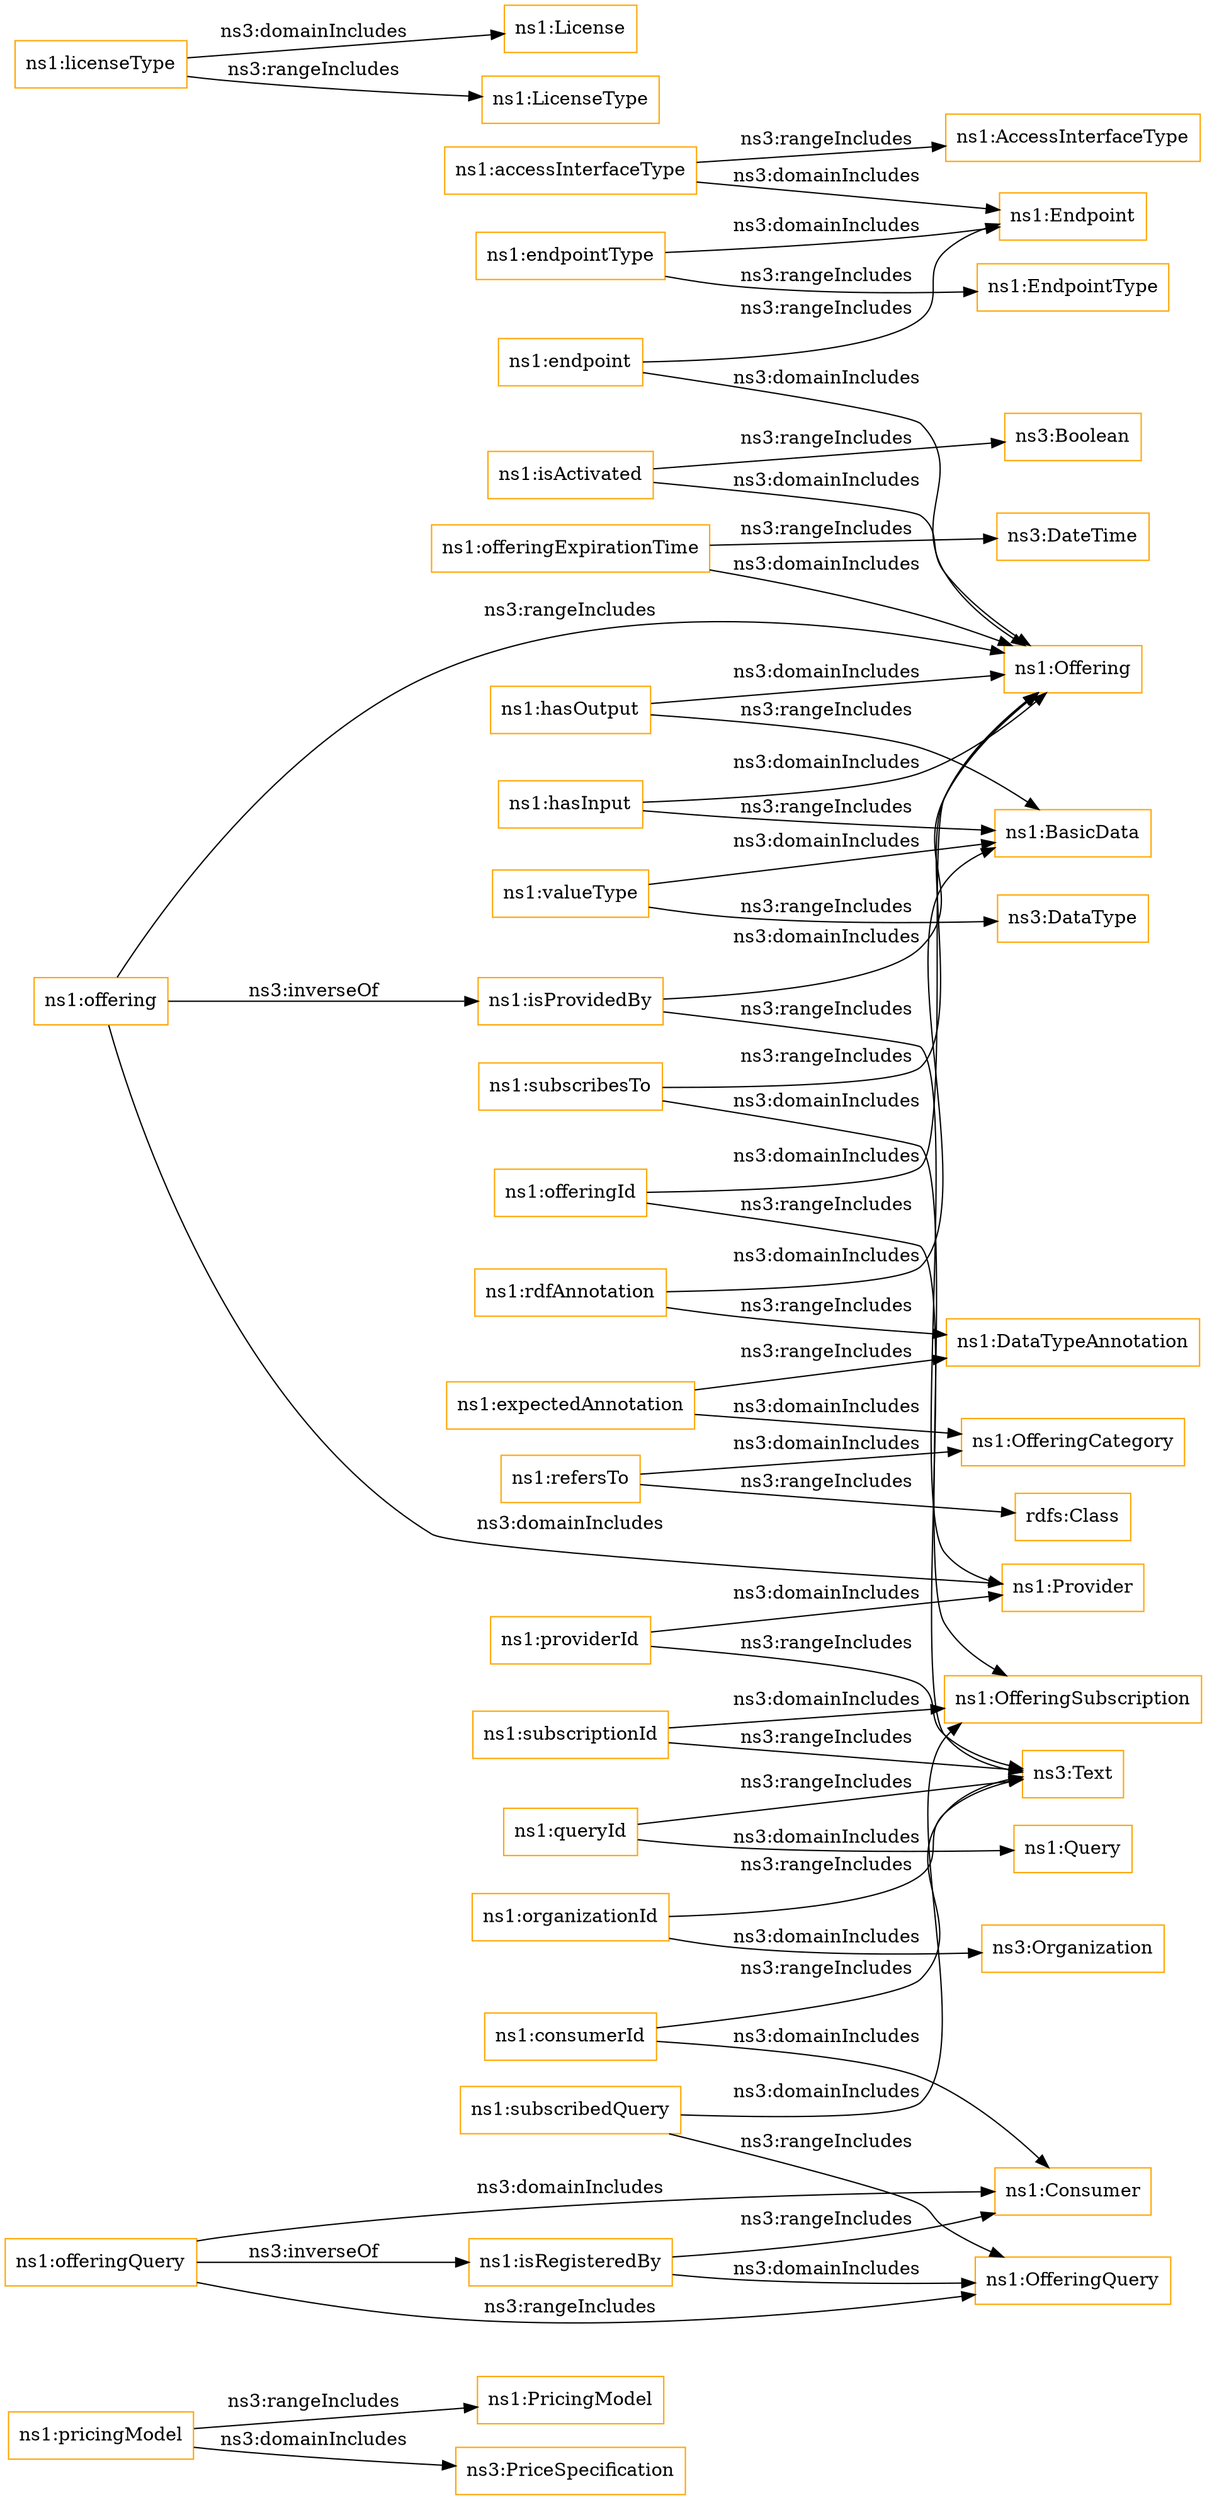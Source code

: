 digraph ar2dtool_diagram { 
rankdir=LR;
size="1501"
node [shape = rectangle, color="orange"]; "ns1:PricingModel" "ns1:AccessInterfaceType" "ns1:OfferingQuery" "ns1:Consumer" "ns1:Endpoint" "ns1:EndpointType" "ns1:License" "ns1:BasicData" "ns1:Provider" "ns1:OfferingCategory" "ns1:LicenseType" "ns1:OfferingSubscription" "ns1:DataTypeAnnotation" "ns1:Offering" ; /*classes style*/
	"ns1:hasOutput" -> "ns1:Offering" [ label = "ns3:domainIncludes" ];
	"ns1:hasOutput" -> "ns1:BasicData" [ label = "ns3:rangeIncludes" ];
	"ns1:licenseType" -> "ns1:License" [ label = "ns3:domainIncludes" ];
	"ns1:licenseType" -> "ns1:LicenseType" [ label = "ns3:rangeIncludes" ];
	"ns1:offering" -> "ns1:Offering" [ label = "ns3:rangeIncludes" ];
	"ns1:offering" -> "ns1:Provider" [ label = "ns3:domainIncludes" ];
	"ns1:offering" -> "ns1:isProvidedBy" [ label = "ns3:inverseOf" ];
	"ns1:consumerId" -> "ns3:Text" [ label = "ns3:rangeIncludes" ];
	"ns1:consumerId" -> "ns1:Consumer" [ label = "ns3:domainIncludes" ];
	"ns1:isActivated" -> "ns3:Boolean" [ label = "ns3:rangeIncludes" ];
	"ns1:isActivated" -> "ns1:Offering" [ label = "ns3:domainIncludes" ];
	"ns1:endpointType" -> "ns1:EndpointType" [ label = "ns3:rangeIncludes" ];
	"ns1:endpointType" -> "ns1:Endpoint" [ label = "ns3:domainIncludes" ];
	"ns1:isProvidedBy" -> "ns1:Provider" [ label = "ns3:rangeIncludes" ];
	"ns1:isProvidedBy" -> "ns1:Offering" [ label = "ns3:domainIncludes" ];
	"ns1:expectedAnnotation" -> "ns1:DataTypeAnnotation" [ label = "ns3:rangeIncludes" ];
	"ns1:expectedAnnotation" -> "ns1:OfferingCategory" [ label = "ns3:domainIncludes" ];
	"ns1:offeringExpirationTime" -> "ns1:Offering" [ label = "ns3:domainIncludes" ];
	"ns1:offeringExpirationTime" -> "ns3:DateTime" [ label = "ns3:rangeIncludes" ];
	"ns1:endpoint" -> "ns1:Endpoint" [ label = "ns3:rangeIncludes" ];
	"ns1:endpoint" -> "ns1:Offering" [ label = "ns3:domainIncludes" ];
	"ns1:accessInterfaceType" -> "ns1:Endpoint" [ label = "ns3:domainIncludes" ];
	"ns1:accessInterfaceType" -> "ns1:AccessInterfaceType" [ label = "ns3:rangeIncludes" ];
	"ns1:hasInput" -> "ns1:Offering" [ label = "ns3:domainIncludes" ];
	"ns1:hasInput" -> "ns1:BasicData" [ label = "ns3:rangeIncludes" ];
	"ns1:subscriptionId" -> "ns3:Text" [ label = "ns3:rangeIncludes" ];
	"ns1:subscriptionId" -> "ns1:OfferingSubscription" [ label = "ns3:domainIncludes" ];
	"ns1:organizationId" -> "ns3:Text" [ label = "ns3:rangeIncludes" ];
	"ns1:organizationId" -> "ns3:Organization" [ label = "ns3:domainIncludes" ];
	"ns1:offeringId" -> "ns3:Text" [ label = "ns3:rangeIncludes" ];
	"ns1:offeringId" -> "ns1:Offering" [ label = "ns3:domainIncludes" ];
	"ns1:subscribesTo" -> "ns1:OfferingSubscription" [ label = "ns3:domainIncludes" ];
	"ns1:subscribesTo" -> "ns1:Offering" [ label = "ns3:rangeIncludes" ];
	"ns1:providerId" -> "ns1:Provider" [ label = "ns3:domainIncludes" ];
	"ns1:providerId" -> "ns3:Text" [ label = "ns3:rangeIncludes" ];
	"ns1:offeringQuery" -> "ns1:Consumer" [ label = "ns3:domainIncludes" ];
	"ns1:offeringQuery" -> "ns1:isRegisteredBy" [ label = "ns3:inverseOf" ];
	"ns1:offeringQuery" -> "ns1:OfferingQuery" [ label = "ns3:rangeIncludes" ];
	"ns1:pricingModel" -> "ns1:PricingModel" [ label = "ns3:rangeIncludes" ];
	"ns1:pricingModel" -> "ns3:PriceSpecification" [ label = "ns3:domainIncludes" ];
	"ns1:refersTo" -> "ns1:OfferingCategory" [ label = "ns3:domainIncludes" ];
	"ns1:refersTo" -> "rdfs:Class" [ label = "ns3:rangeIncludes" ];
	"ns1:isRegisteredBy" -> "ns1:Consumer" [ label = "ns3:rangeIncludes" ];
	"ns1:isRegisteredBy" -> "ns1:OfferingQuery" [ label = "ns3:domainIncludes" ];
	"ns1:valueType" -> "ns3:DataType" [ label = "ns3:rangeIncludes" ];
	"ns1:valueType" -> "ns1:BasicData" [ label = "ns3:domainIncludes" ];
	"ns1:subscribedQuery" -> "ns1:OfferingQuery" [ label = "ns3:rangeIncludes" ];
	"ns1:subscribedQuery" -> "ns1:OfferingSubscription" [ label = "ns3:domainIncludes" ];
	"ns1:queryId" -> "ns3:Text" [ label = "ns3:rangeIncludes" ];
	"ns1:queryId" -> "ns1:Query" [ label = "ns3:domainIncludes" ];
	"ns1:rdfAnnotation" -> "ns1:DataTypeAnnotation" [ label = "ns3:rangeIncludes" ];
	"ns1:rdfAnnotation" -> "ns1:BasicData" [ label = "ns3:domainIncludes" ];

}
